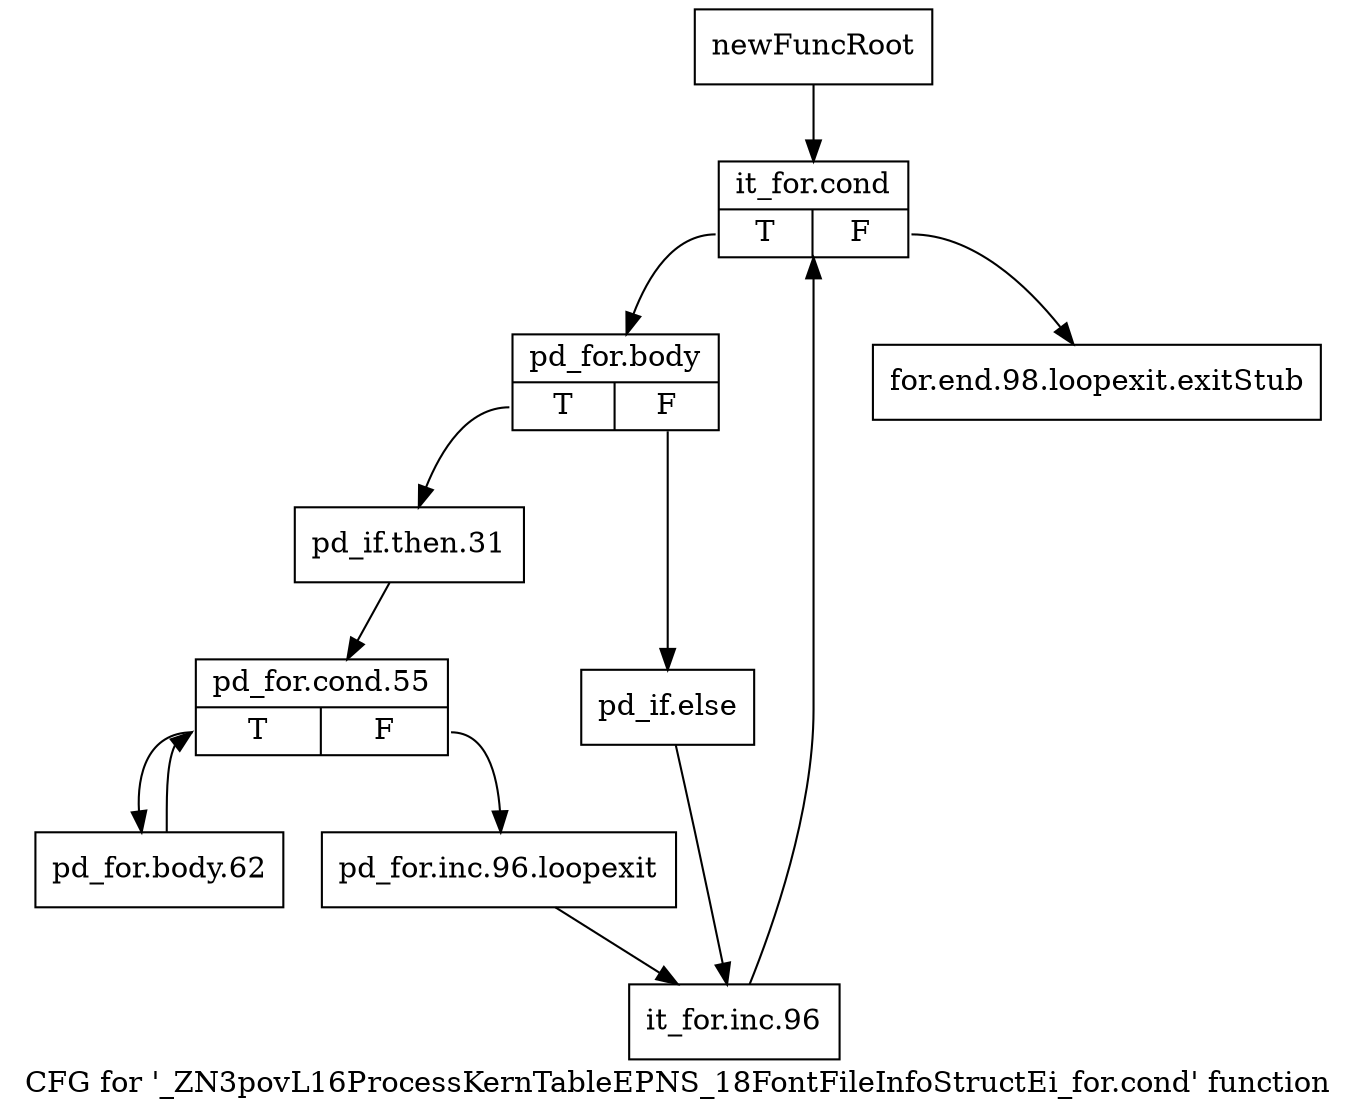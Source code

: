 digraph "CFG for '_ZN3povL16ProcessKernTableEPNS_18FontFileInfoStructEi_for.cond' function" {
	label="CFG for '_ZN3povL16ProcessKernTableEPNS_18FontFileInfoStructEi_for.cond' function";

	Node0x2dbc330 [shape=record,label="{newFuncRoot}"];
	Node0x2dbc330 -> Node0x2dbc3d0;
	Node0x2dbc380 [shape=record,label="{for.end.98.loopexit.exitStub}"];
	Node0x2dbc3d0 [shape=record,label="{it_for.cond|{<s0>T|<s1>F}}"];
	Node0x2dbc3d0:s0 -> Node0x2dbc420;
	Node0x2dbc3d0:s1 -> Node0x2dbc380;
	Node0x2dbc420 [shape=record,label="{pd_for.body|{<s0>T|<s1>F}}"];
	Node0x2dbc420:s0 -> Node0x2dbc4c0;
	Node0x2dbc420:s1 -> Node0x2dbc470;
	Node0x2dbc470 [shape=record,label="{pd_if.else}"];
	Node0x2dbc470 -> Node0x2dbc5b0;
	Node0x2dbc4c0 [shape=record,label="{pd_if.then.31}"];
	Node0x2dbc4c0 -> Node0x2dbc510;
	Node0x2dbc510 [shape=record,label="{pd_for.cond.55|{<s0>T|<s1>F}}"];
	Node0x2dbc510:s0 -> Node0x2dbc600;
	Node0x2dbc510:s1 -> Node0x2dbc560;
	Node0x2dbc560 [shape=record,label="{pd_for.inc.96.loopexit}"];
	Node0x2dbc560 -> Node0x2dbc5b0;
	Node0x2dbc5b0 [shape=record,label="{it_for.inc.96}"];
	Node0x2dbc5b0 -> Node0x2dbc3d0;
	Node0x2dbc600 [shape=record,label="{pd_for.body.62}"];
	Node0x2dbc600 -> Node0x2dbc510;
}
